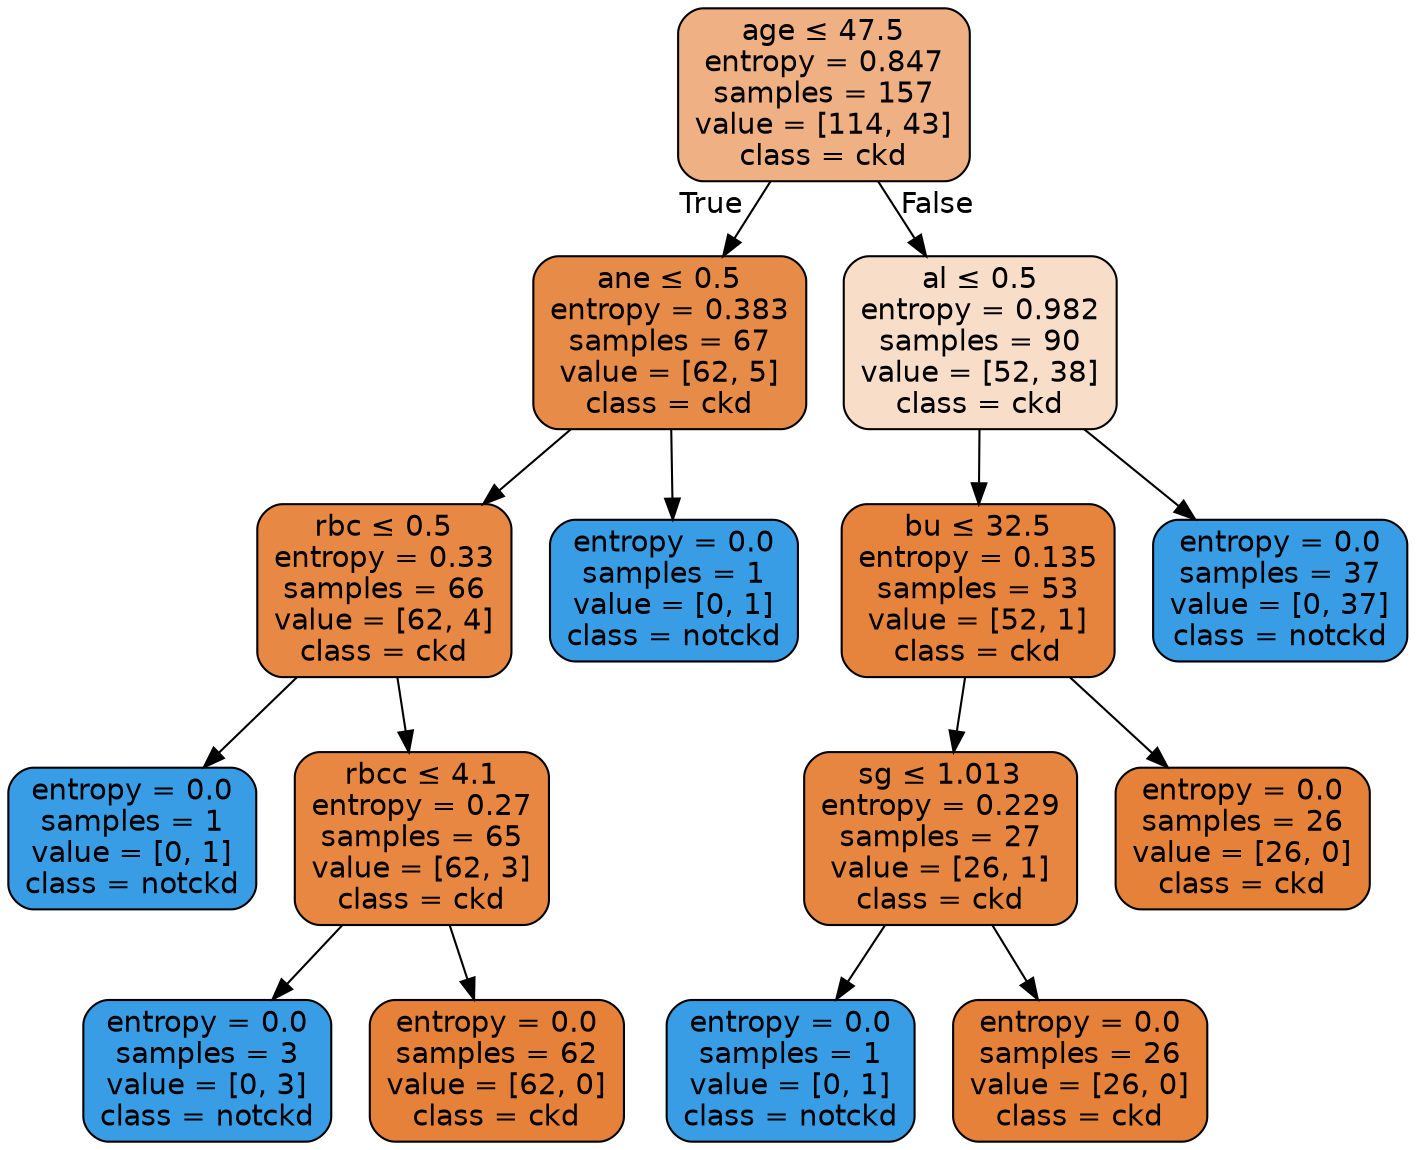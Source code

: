 digraph Tree {
node [shape=box, style="filled, rounded", color="black", fontname=helvetica] ;
edge [fontname=helvetica] ;
0 [label=<age &le; 47.5<br/>entropy = 0.847<br/>samples = 157<br/>value = [114, 43]<br/>class = ckd>, fillcolor="#e581399f"] ;
1 [label=<ane &le; 0.5<br/>entropy = 0.383<br/>samples = 67<br/>value = [62, 5]<br/>class = ckd>, fillcolor="#e58139ea"] ;
0 -> 1 [labeldistance=2.5, labelangle=45, headlabel="True"] ;
2 [label=<rbc &le; 0.5<br/>entropy = 0.33<br/>samples = 66<br/>value = [62, 4]<br/>class = ckd>, fillcolor="#e58139ef"] ;
1 -> 2 ;
3 [label=<entropy = 0.0<br/>samples = 1<br/>value = [0, 1]<br/>class = notckd>, fillcolor="#399de5ff"] ;
2 -> 3 ;
4 [label=<rbcc &le; 4.1<br/>entropy = 0.27<br/>samples = 65<br/>value = [62, 3]<br/>class = ckd>, fillcolor="#e58139f3"] ;
2 -> 4 ;
5 [label=<entropy = 0.0<br/>samples = 3<br/>value = [0, 3]<br/>class = notckd>, fillcolor="#399de5ff"] ;
4 -> 5 ;
6 [label=<entropy = 0.0<br/>samples = 62<br/>value = [62, 0]<br/>class = ckd>, fillcolor="#e58139ff"] ;
4 -> 6 ;
7 [label=<entropy = 0.0<br/>samples = 1<br/>value = [0, 1]<br/>class = notckd>, fillcolor="#399de5ff"] ;
1 -> 7 ;
8 [label=<al &le; 0.5<br/>entropy = 0.982<br/>samples = 90<br/>value = [52, 38]<br/>class = ckd>, fillcolor="#e5813945"] ;
0 -> 8 [labeldistance=2.5, labelangle=-45, headlabel="False"] ;
9 [label=<bu &le; 32.5<br/>entropy = 0.135<br/>samples = 53<br/>value = [52, 1]<br/>class = ckd>, fillcolor="#e58139fa"] ;
8 -> 9 ;
10 [label=<sg &le; 1.013<br/>entropy = 0.229<br/>samples = 27<br/>value = [26, 1]<br/>class = ckd>, fillcolor="#e58139f5"] ;
9 -> 10 ;
11 [label=<entropy = 0.0<br/>samples = 1<br/>value = [0, 1]<br/>class = notckd>, fillcolor="#399de5ff"] ;
10 -> 11 ;
12 [label=<entropy = 0.0<br/>samples = 26<br/>value = [26, 0]<br/>class = ckd>, fillcolor="#e58139ff"] ;
10 -> 12 ;
13 [label=<entropy = 0.0<br/>samples = 26<br/>value = [26, 0]<br/>class = ckd>, fillcolor="#e58139ff"] ;
9 -> 13 ;
14 [label=<entropy = 0.0<br/>samples = 37<br/>value = [0, 37]<br/>class = notckd>, fillcolor="#399de5ff"] ;
8 -> 14 ;
}
